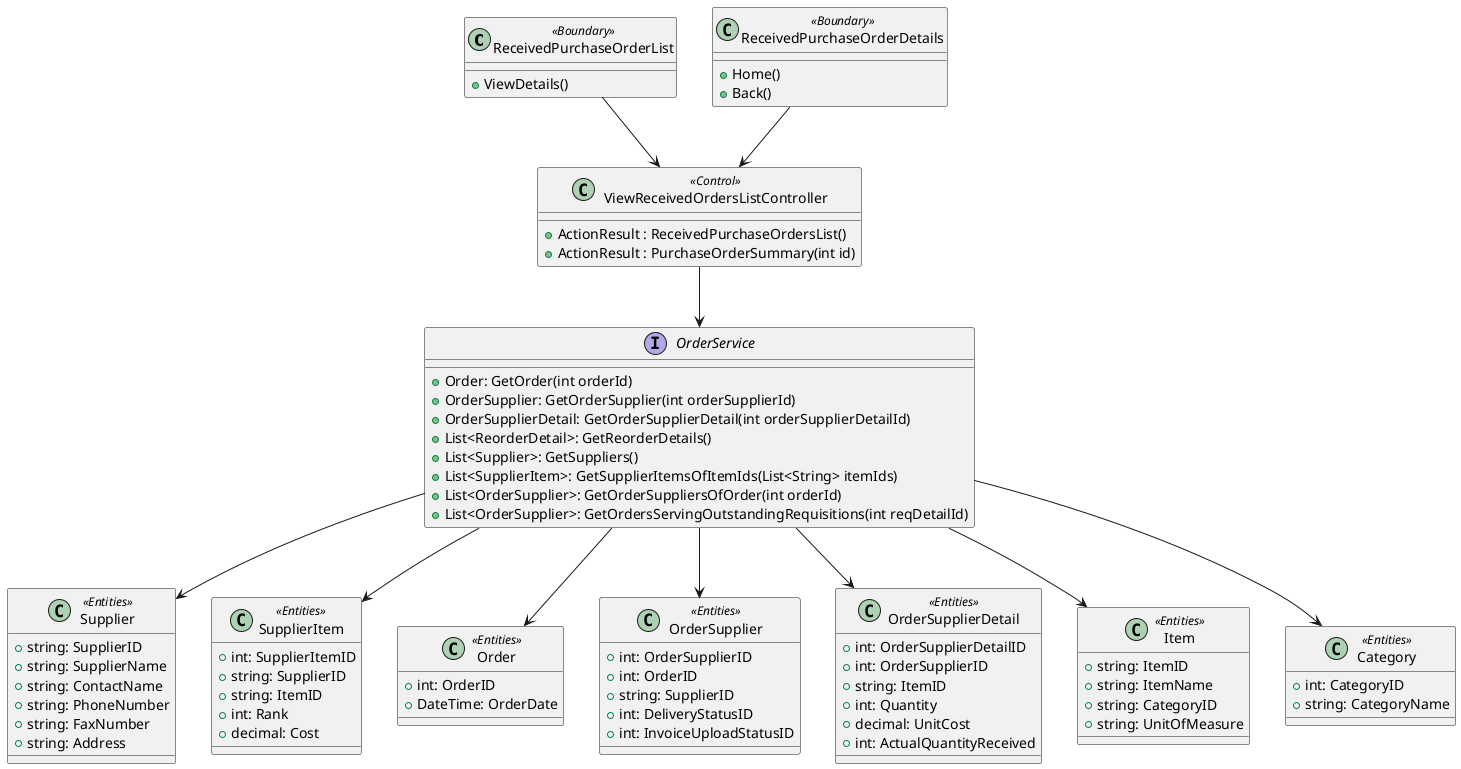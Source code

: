 @startuml

Class ReceivedPurchaseOrderList <<Boundary>>{
    +ViewDetails()
}

Class ReceivedPurchaseOrderDetails <<Boundary>>{
    +Home()
    +Back()
}
Class ViewReceivedOrdersListController <<Control>> {
    
    +ActionResult : ReceivedPurchaseOrdersList()
    +ActionResult : PurchaseOrderSummary(int id)
   
}

Interface OrderService {
    
    +Order: GetOrder(int orderId)
    +OrderSupplier: GetOrderSupplier(int orderSupplierId)
    +OrderSupplierDetail: GetOrderSupplierDetail(int orderSupplierDetailId)
    +List<ReorderDetail>: GetReorderDetails()
    +List<Supplier>: GetSuppliers()
    +List<SupplierItem>: GetSupplierItemsOfItemIds(List<String> itemIds)
    +List<OrderSupplier>: GetOrderSuppliersOfOrder(int orderId)
    +List<OrderSupplier>: GetOrdersServingOutstandingRequisitions(int reqDetailId)
     
   }

   
Class Supplier <<Entities>> {
+string: SupplierID
+string: SupplierName
+string: ContactName
+string: PhoneNumber
+string: FaxNumber
+string: Address
}

Class SupplierItem <<Entities>> {
+int: SupplierItemID
+string: SupplierID
+string: ItemID
+int: Rank
+decimal: Cost

}
Class Order <<Entities>> {
+int: OrderID
+DateTime: OrderDate
}

Class OrderSupplier <<Entities>> {
+int: OrderSupplierID
+int: OrderID
+string: SupplierID
+int: DeliveryStatusID
+int: InvoiceUploadStatusID

}

Class OrderSupplierDetail <<Entities>> {
+int: OrderSupplierDetailID
+int: OrderSupplierID
+string: ItemID
+int: Quantity
+decimal: UnitCost
+int: ActualQuantityReceived
}
Class Item <<Entities>> {
+string: ItemID
+string: ItemName
+string: CategoryID
+string: UnitOfMeasure
}
Class Category <<Entities>> {
+int: CategoryID
+string: CategoryName
}

ReceivedPurchaseOrderList --> ViewReceivedOrdersListController
ReceivedPurchaseOrderDetails -->ViewReceivedOrdersListController
ViewReceivedOrdersListController --> OrderService

OrderService --> Supplier
OrderService --> SupplierItem
OrderService --> Order
OrderService --> OrderSupplier
OrderService --> OrderSupplierDetail
OrderService --> Item
OrderService --> Category
@enduml